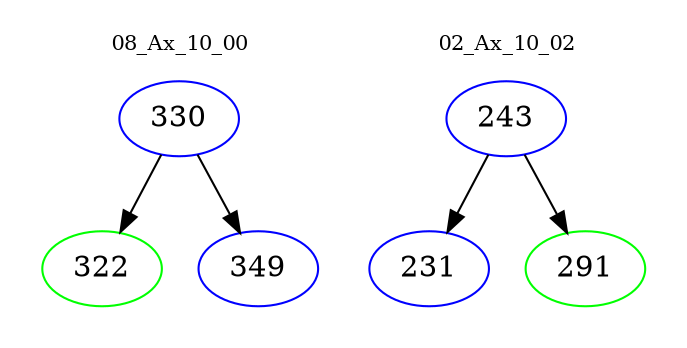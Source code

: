 digraph{
subgraph cluster_0 {
color = white
label = "08_Ax_10_00";
fontsize=10;
T0_330 [label="330", color="blue"]
T0_330 -> T0_322 [color="black"]
T0_322 [label="322", color="green"]
T0_330 -> T0_349 [color="black"]
T0_349 [label="349", color="blue"]
}
subgraph cluster_1 {
color = white
label = "02_Ax_10_02";
fontsize=10;
T1_243 [label="243", color="blue"]
T1_243 -> T1_231 [color="black"]
T1_231 [label="231", color="blue"]
T1_243 -> T1_291 [color="black"]
T1_291 [label="291", color="green"]
}
}
